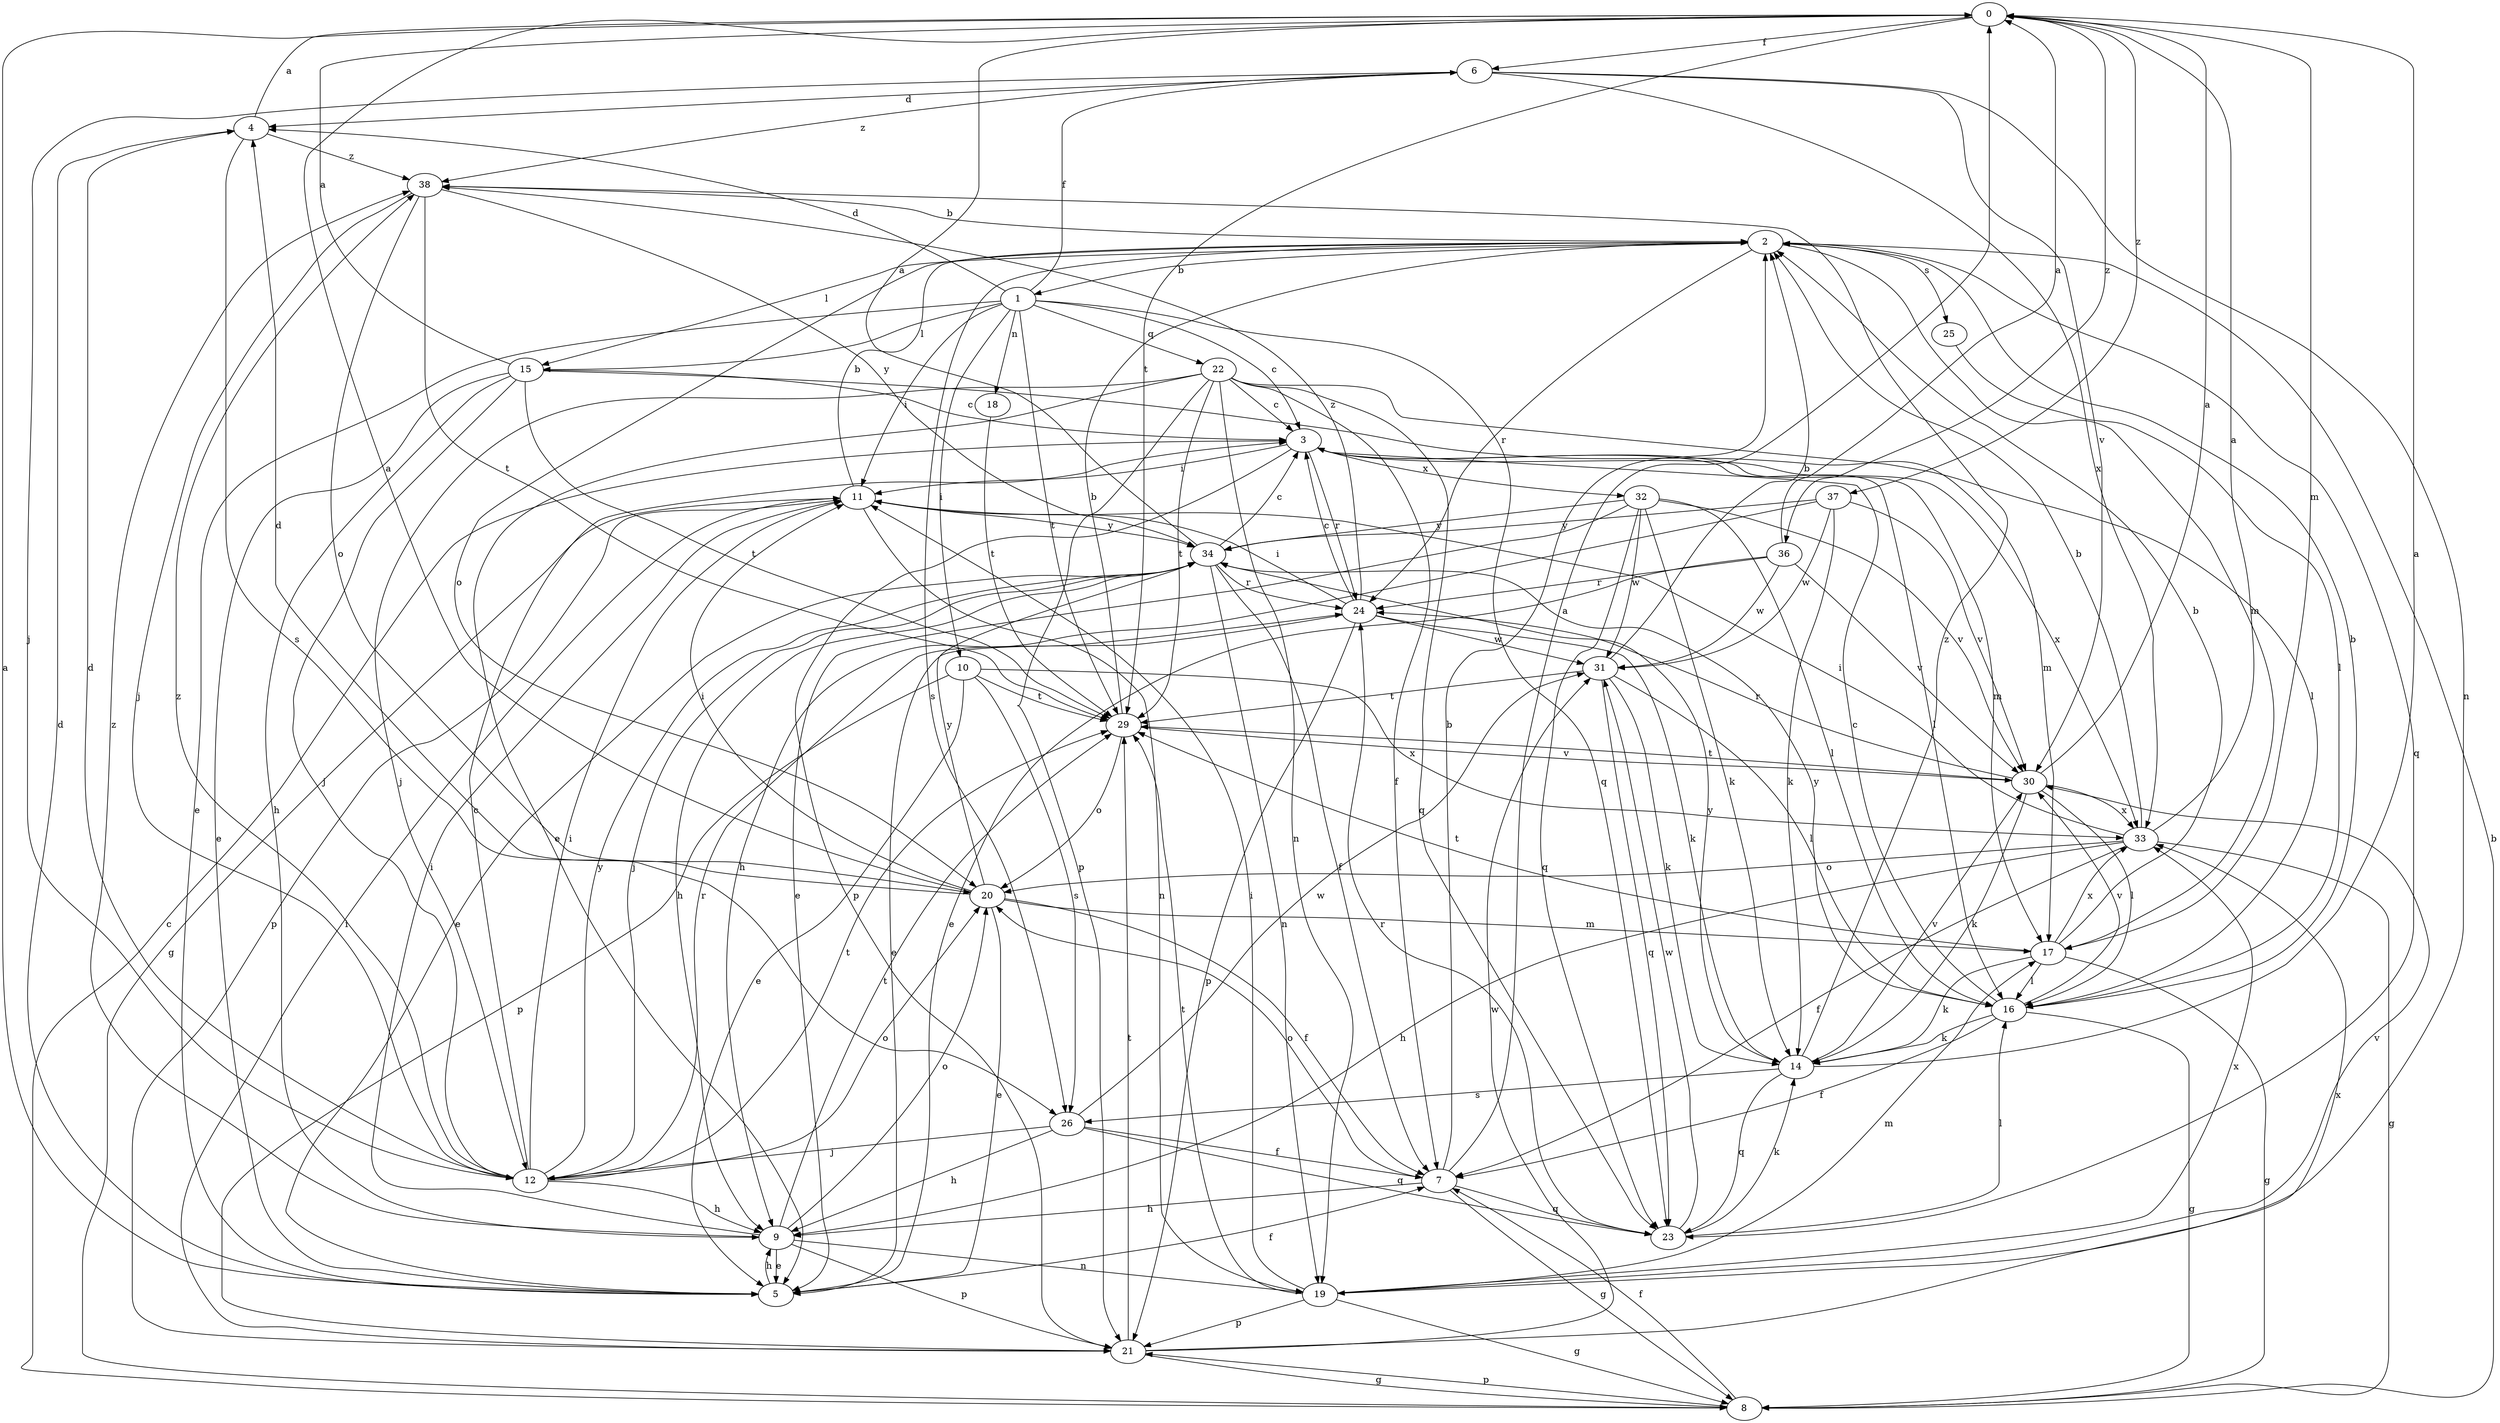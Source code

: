 strict digraph  {
0;
1;
2;
3;
4;
5;
6;
7;
8;
9;
10;
11;
12;
14;
15;
16;
17;
18;
19;
20;
21;
22;
23;
24;
25;
26;
29;
30;
31;
32;
33;
34;
36;
37;
38;
0 -> 6  [label=f];
0 -> 17  [label=m];
0 -> 29  [label=t];
0 -> 36  [label=z];
0 -> 37  [label=z];
1 -> 3  [label=c];
1 -> 4  [label=d];
1 -> 5  [label=e];
1 -> 6  [label=f];
1 -> 10  [label=i];
1 -> 11  [label=i];
1 -> 15  [label=l];
1 -> 18  [label=n];
1 -> 22  [label=q];
1 -> 23  [label=q];
1 -> 29  [label=t];
2 -> 1  [label=b];
2 -> 15  [label=l];
2 -> 17  [label=m];
2 -> 20  [label=o];
2 -> 23  [label=q];
2 -> 24  [label=r];
2 -> 25  [label=s];
2 -> 26  [label=s];
3 -> 11  [label=i];
3 -> 16  [label=l];
3 -> 17  [label=m];
3 -> 21  [label=p];
3 -> 24  [label=r];
3 -> 32  [label=x];
3 -> 33  [label=x];
4 -> 0  [label=a];
4 -> 26  [label=s];
4 -> 38  [label=z];
5 -> 0  [label=a];
5 -> 4  [label=d];
5 -> 7  [label=f];
5 -> 9  [label=h];
6 -> 4  [label=d];
6 -> 12  [label=j];
6 -> 19  [label=n];
6 -> 30  [label=v];
6 -> 33  [label=x];
6 -> 38  [label=z];
7 -> 0  [label=a];
7 -> 2  [label=b];
7 -> 8  [label=g];
7 -> 9  [label=h];
7 -> 20  [label=o];
7 -> 23  [label=q];
8 -> 2  [label=b];
8 -> 3  [label=c];
8 -> 7  [label=f];
8 -> 21  [label=p];
9 -> 5  [label=e];
9 -> 11  [label=i];
9 -> 19  [label=n];
9 -> 20  [label=o];
9 -> 21  [label=p];
9 -> 29  [label=t];
9 -> 38  [label=z];
10 -> 5  [label=e];
10 -> 21  [label=p];
10 -> 26  [label=s];
10 -> 29  [label=t];
10 -> 33  [label=x];
11 -> 2  [label=b];
11 -> 8  [label=g];
11 -> 19  [label=n];
11 -> 21  [label=p];
11 -> 34  [label=y];
12 -> 3  [label=c];
12 -> 4  [label=d];
12 -> 9  [label=h];
12 -> 11  [label=i];
12 -> 20  [label=o];
12 -> 24  [label=r];
12 -> 29  [label=t];
12 -> 34  [label=y];
12 -> 38  [label=z];
14 -> 0  [label=a];
14 -> 23  [label=q];
14 -> 26  [label=s];
14 -> 30  [label=v];
14 -> 34  [label=y];
14 -> 38  [label=z];
15 -> 0  [label=a];
15 -> 3  [label=c];
15 -> 5  [label=e];
15 -> 9  [label=h];
15 -> 12  [label=j];
15 -> 17  [label=m];
15 -> 29  [label=t];
16 -> 2  [label=b];
16 -> 3  [label=c];
16 -> 7  [label=f];
16 -> 8  [label=g];
16 -> 14  [label=k];
16 -> 30  [label=v];
16 -> 34  [label=y];
17 -> 2  [label=b];
17 -> 8  [label=g];
17 -> 14  [label=k];
17 -> 16  [label=l];
17 -> 29  [label=t];
17 -> 33  [label=x];
18 -> 29  [label=t];
19 -> 8  [label=g];
19 -> 11  [label=i];
19 -> 17  [label=m];
19 -> 21  [label=p];
19 -> 29  [label=t];
19 -> 30  [label=v];
19 -> 33  [label=x];
20 -> 0  [label=a];
20 -> 4  [label=d];
20 -> 5  [label=e];
20 -> 7  [label=f];
20 -> 11  [label=i];
20 -> 17  [label=m];
20 -> 34  [label=y];
21 -> 8  [label=g];
21 -> 11  [label=i];
21 -> 29  [label=t];
21 -> 31  [label=w];
21 -> 33  [label=x];
22 -> 3  [label=c];
22 -> 5  [label=e];
22 -> 7  [label=f];
22 -> 12  [label=j];
22 -> 16  [label=l];
22 -> 19  [label=n];
22 -> 21  [label=p];
22 -> 23  [label=q];
22 -> 29  [label=t];
23 -> 14  [label=k];
23 -> 16  [label=l];
23 -> 24  [label=r];
23 -> 31  [label=w];
24 -> 3  [label=c];
24 -> 5  [label=e];
24 -> 11  [label=i];
24 -> 14  [label=k];
24 -> 21  [label=p];
24 -> 31  [label=w];
24 -> 38  [label=z];
25 -> 16  [label=l];
26 -> 7  [label=f];
26 -> 9  [label=h];
26 -> 12  [label=j];
26 -> 23  [label=q];
26 -> 31  [label=w];
29 -> 2  [label=b];
29 -> 20  [label=o];
29 -> 30  [label=v];
30 -> 0  [label=a];
30 -> 14  [label=k];
30 -> 16  [label=l];
30 -> 24  [label=r];
30 -> 29  [label=t];
30 -> 33  [label=x];
31 -> 2  [label=b];
31 -> 14  [label=k];
31 -> 16  [label=l];
31 -> 23  [label=q];
31 -> 29  [label=t];
32 -> 5  [label=e];
32 -> 14  [label=k];
32 -> 16  [label=l];
32 -> 23  [label=q];
32 -> 30  [label=v];
32 -> 31  [label=w];
32 -> 34  [label=y];
33 -> 0  [label=a];
33 -> 2  [label=b];
33 -> 7  [label=f];
33 -> 8  [label=g];
33 -> 9  [label=h];
33 -> 11  [label=i];
33 -> 20  [label=o];
34 -> 0  [label=a];
34 -> 3  [label=c];
34 -> 5  [label=e];
34 -> 7  [label=f];
34 -> 9  [label=h];
34 -> 12  [label=j];
34 -> 19  [label=n];
34 -> 24  [label=r];
36 -> 0  [label=a];
36 -> 5  [label=e];
36 -> 24  [label=r];
36 -> 30  [label=v];
36 -> 31  [label=w];
37 -> 9  [label=h];
37 -> 14  [label=k];
37 -> 30  [label=v];
37 -> 31  [label=w];
37 -> 34  [label=y];
38 -> 2  [label=b];
38 -> 12  [label=j];
38 -> 20  [label=o];
38 -> 29  [label=t];
38 -> 34  [label=y];
}
